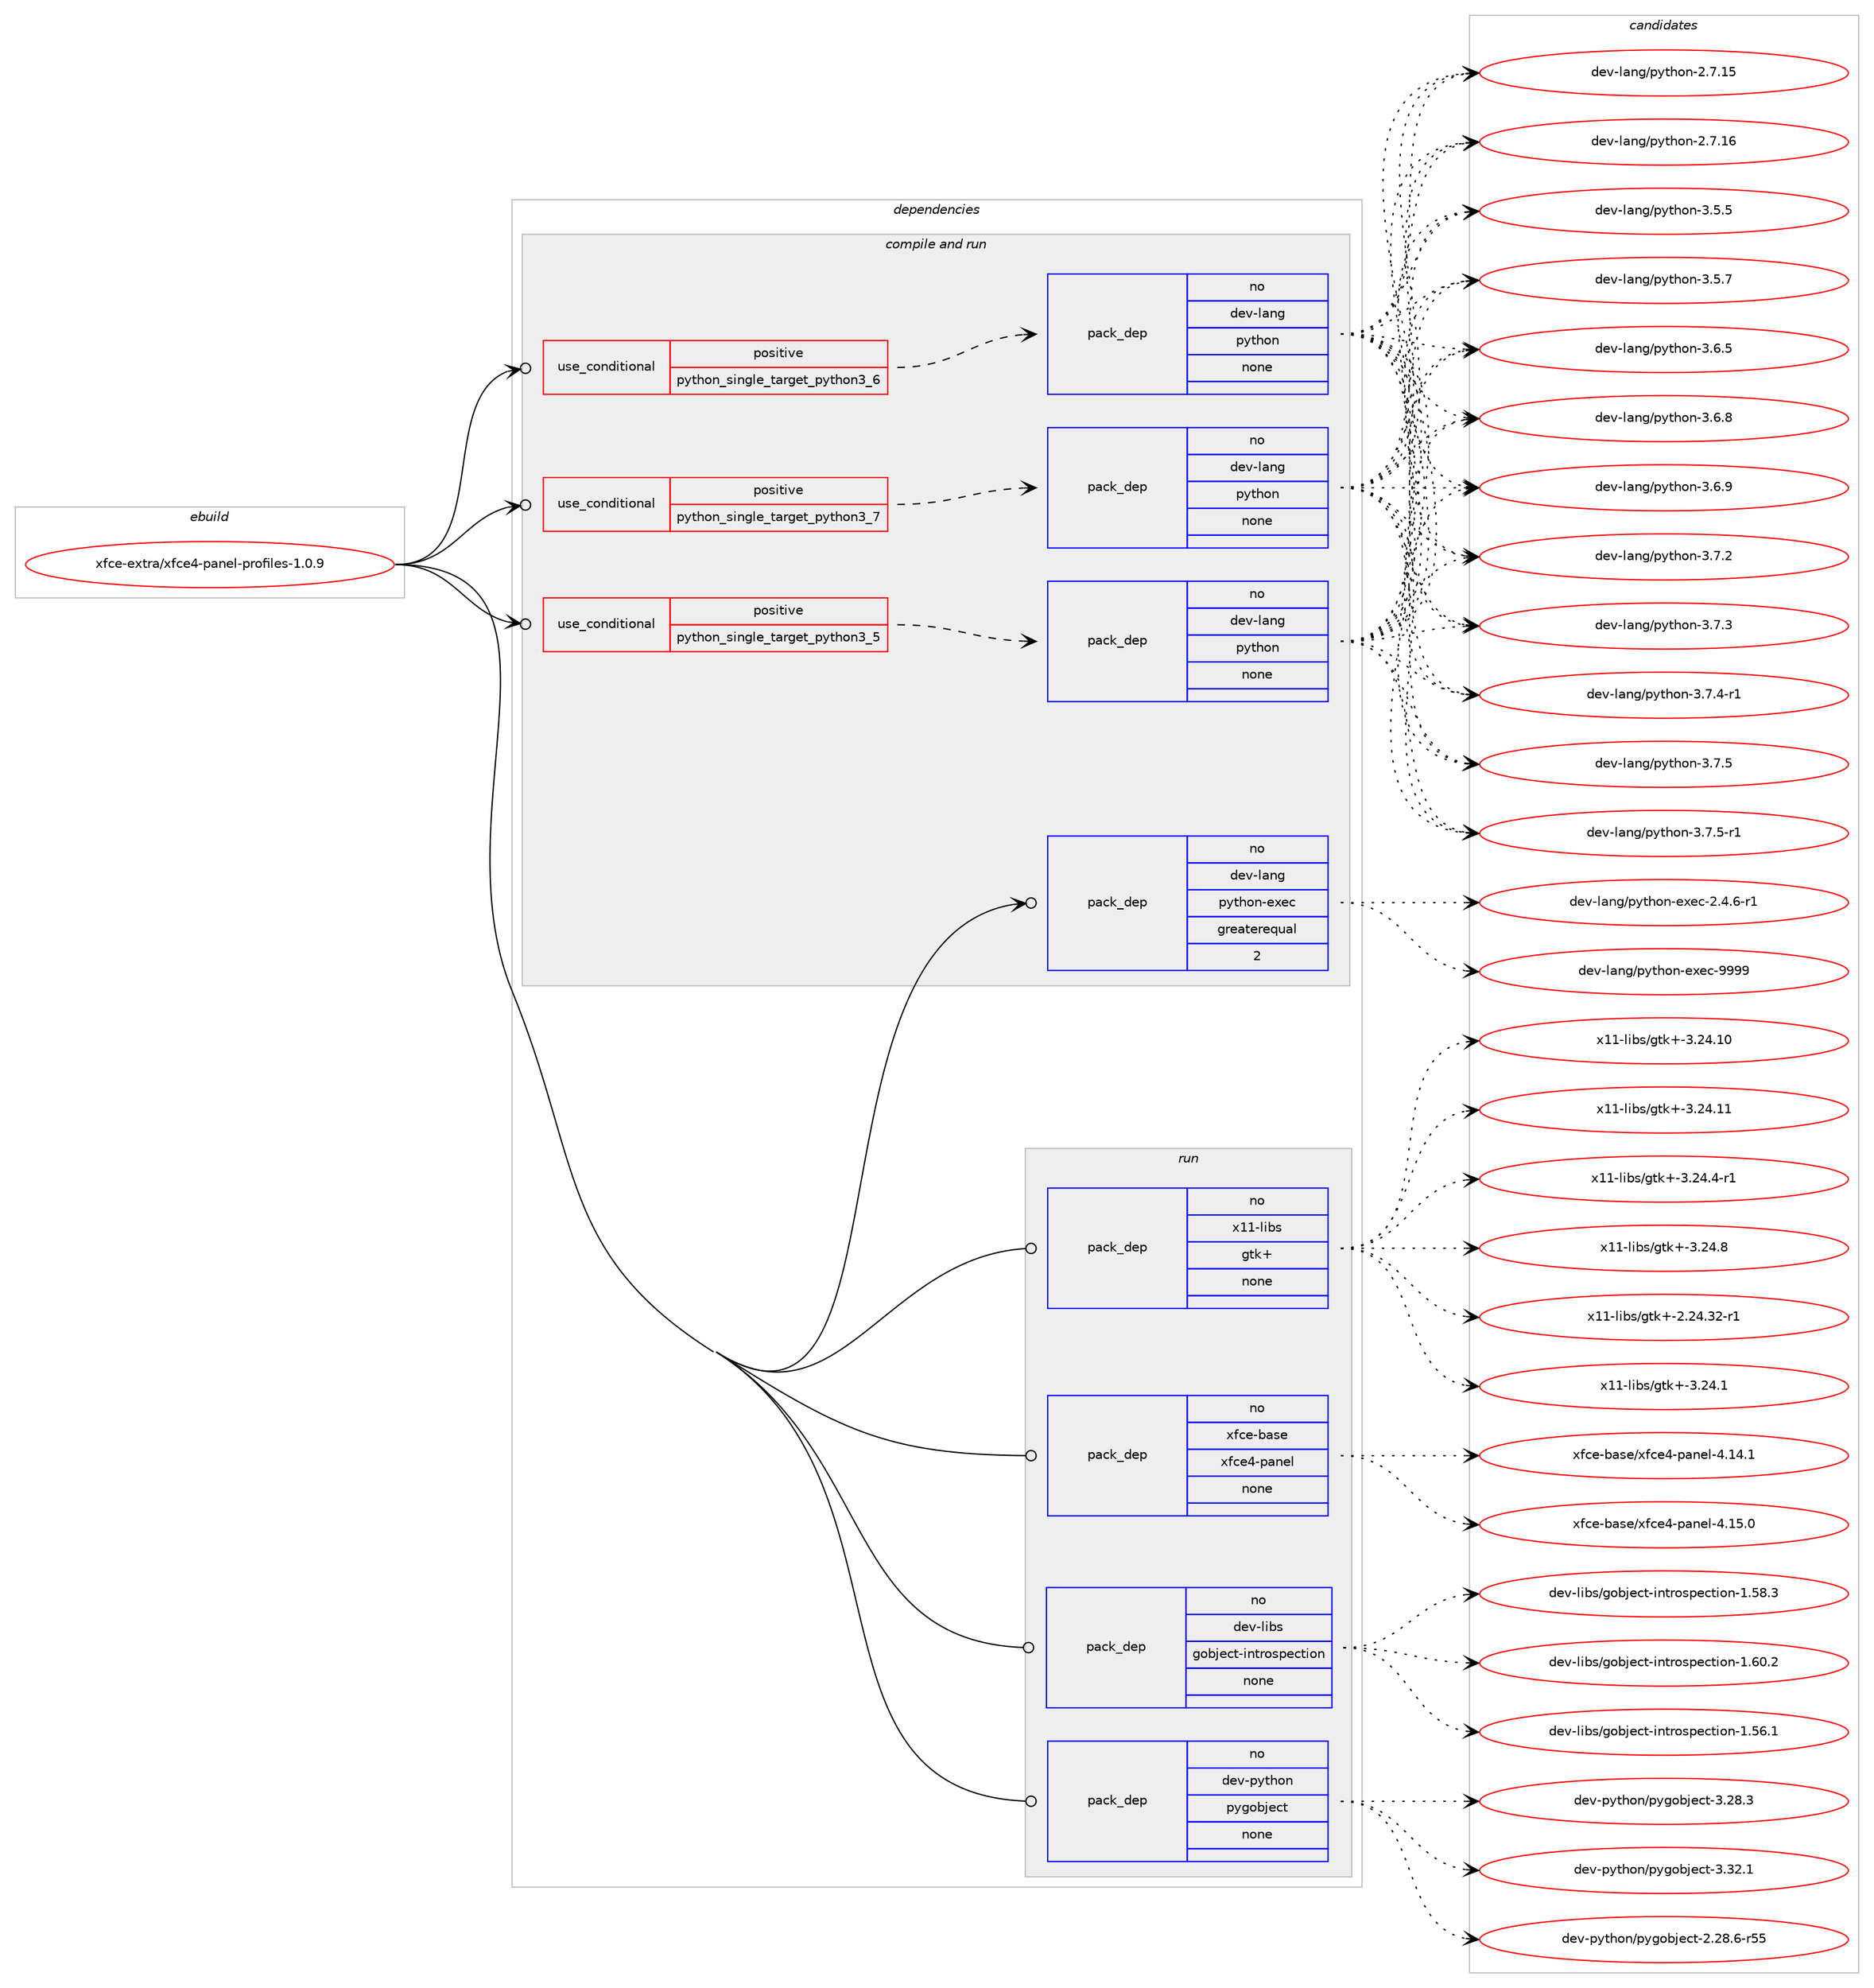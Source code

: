 digraph prolog {

# *************
# Graph options
# *************

newrank=true;
concentrate=true;
compound=true;
graph [rankdir=LR,fontname=Helvetica,fontsize=10,ranksep=1.5];#, ranksep=2.5, nodesep=0.2];
edge  [arrowhead=vee];
node  [fontname=Helvetica,fontsize=10];

# **********
# The ebuild
# **********

subgraph cluster_leftcol {
color=gray;
rank=same;
label=<<i>ebuild</i>>;
id [label="xfce-extra/xfce4-panel-profiles-1.0.9", color=red, width=4, href="../xfce-extra/xfce4-panel-profiles-1.0.9.svg"];
}

# ****************
# The dependencies
# ****************

subgraph cluster_midcol {
color=gray;
label=<<i>dependencies</i>>;
subgraph cluster_compile {
fillcolor="#eeeeee";
style=filled;
label=<<i>compile</i>>;
}
subgraph cluster_compileandrun {
fillcolor="#eeeeee";
style=filled;
label=<<i>compile and run</i>>;
subgraph cond221015 {
dependency928603 [label=<<TABLE BORDER="0" CELLBORDER="1" CELLSPACING="0" CELLPADDING="4"><TR><TD ROWSPAN="3" CELLPADDING="10">use_conditional</TD></TR><TR><TD>positive</TD></TR><TR><TD>python_single_target_python3_5</TD></TR></TABLE>>, shape=none, color=red];
subgraph pack690701 {
dependency928604 [label=<<TABLE BORDER="0" CELLBORDER="1" CELLSPACING="0" CELLPADDING="4" WIDTH="220"><TR><TD ROWSPAN="6" CELLPADDING="30">pack_dep</TD></TR><TR><TD WIDTH="110">no</TD></TR><TR><TD>dev-lang</TD></TR><TR><TD>python</TD></TR><TR><TD>none</TD></TR><TR><TD></TD></TR></TABLE>>, shape=none, color=blue];
}
dependency928603:e -> dependency928604:w [weight=20,style="dashed",arrowhead="vee"];
}
id:e -> dependency928603:w [weight=20,style="solid",arrowhead="odotvee"];
subgraph cond221016 {
dependency928605 [label=<<TABLE BORDER="0" CELLBORDER="1" CELLSPACING="0" CELLPADDING="4"><TR><TD ROWSPAN="3" CELLPADDING="10">use_conditional</TD></TR><TR><TD>positive</TD></TR><TR><TD>python_single_target_python3_6</TD></TR></TABLE>>, shape=none, color=red];
subgraph pack690702 {
dependency928606 [label=<<TABLE BORDER="0" CELLBORDER="1" CELLSPACING="0" CELLPADDING="4" WIDTH="220"><TR><TD ROWSPAN="6" CELLPADDING="30">pack_dep</TD></TR><TR><TD WIDTH="110">no</TD></TR><TR><TD>dev-lang</TD></TR><TR><TD>python</TD></TR><TR><TD>none</TD></TR><TR><TD></TD></TR></TABLE>>, shape=none, color=blue];
}
dependency928605:e -> dependency928606:w [weight=20,style="dashed",arrowhead="vee"];
}
id:e -> dependency928605:w [weight=20,style="solid",arrowhead="odotvee"];
subgraph cond221017 {
dependency928607 [label=<<TABLE BORDER="0" CELLBORDER="1" CELLSPACING="0" CELLPADDING="4"><TR><TD ROWSPAN="3" CELLPADDING="10">use_conditional</TD></TR><TR><TD>positive</TD></TR><TR><TD>python_single_target_python3_7</TD></TR></TABLE>>, shape=none, color=red];
subgraph pack690703 {
dependency928608 [label=<<TABLE BORDER="0" CELLBORDER="1" CELLSPACING="0" CELLPADDING="4" WIDTH="220"><TR><TD ROWSPAN="6" CELLPADDING="30">pack_dep</TD></TR><TR><TD WIDTH="110">no</TD></TR><TR><TD>dev-lang</TD></TR><TR><TD>python</TD></TR><TR><TD>none</TD></TR><TR><TD></TD></TR></TABLE>>, shape=none, color=blue];
}
dependency928607:e -> dependency928608:w [weight=20,style="dashed",arrowhead="vee"];
}
id:e -> dependency928607:w [weight=20,style="solid",arrowhead="odotvee"];
subgraph pack690704 {
dependency928609 [label=<<TABLE BORDER="0" CELLBORDER="1" CELLSPACING="0" CELLPADDING="4" WIDTH="220"><TR><TD ROWSPAN="6" CELLPADDING="30">pack_dep</TD></TR><TR><TD WIDTH="110">no</TD></TR><TR><TD>dev-lang</TD></TR><TR><TD>python-exec</TD></TR><TR><TD>greaterequal</TD></TR><TR><TD>2</TD></TR></TABLE>>, shape=none, color=blue];
}
id:e -> dependency928609:w [weight=20,style="solid",arrowhead="odotvee"];
}
subgraph cluster_run {
fillcolor="#eeeeee";
style=filled;
label=<<i>run</i>>;
subgraph pack690705 {
dependency928610 [label=<<TABLE BORDER="0" CELLBORDER="1" CELLSPACING="0" CELLPADDING="4" WIDTH="220"><TR><TD ROWSPAN="6" CELLPADDING="30">pack_dep</TD></TR><TR><TD WIDTH="110">no</TD></TR><TR><TD>dev-libs</TD></TR><TR><TD>gobject-introspection</TD></TR><TR><TD>none</TD></TR><TR><TD></TD></TR></TABLE>>, shape=none, color=blue];
}
id:e -> dependency928610:w [weight=20,style="solid",arrowhead="odot"];
subgraph pack690706 {
dependency928611 [label=<<TABLE BORDER="0" CELLBORDER="1" CELLSPACING="0" CELLPADDING="4" WIDTH="220"><TR><TD ROWSPAN="6" CELLPADDING="30">pack_dep</TD></TR><TR><TD WIDTH="110">no</TD></TR><TR><TD>dev-python</TD></TR><TR><TD>pygobject</TD></TR><TR><TD>none</TD></TR><TR><TD></TD></TR></TABLE>>, shape=none, color=blue];
}
id:e -> dependency928611:w [weight=20,style="solid",arrowhead="odot"];
subgraph pack690707 {
dependency928612 [label=<<TABLE BORDER="0" CELLBORDER="1" CELLSPACING="0" CELLPADDING="4" WIDTH="220"><TR><TD ROWSPAN="6" CELLPADDING="30">pack_dep</TD></TR><TR><TD WIDTH="110">no</TD></TR><TR><TD>x11-libs</TD></TR><TR><TD>gtk+</TD></TR><TR><TD>none</TD></TR><TR><TD></TD></TR></TABLE>>, shape=none, color=blue];
}
id:e -> dependency928612:w [weight=20,style="solid",arrowhead="odot"];
subgraph pack690708 {
dependency928613 [label=<<TABLE BORDER="0" CELLBORDER="1" CELLSPACING="0" CELLPADDING="4" WIDTH="220"><TR><TD ROWSPAN="6" CELLPADDING="30">pack_dep</TD></TR><TR><TD WIDTH="110">no</TD></TR><TR><TD>xfce-base</TD></TR><TR><TD>xfce4-panel</TD></TR><TR><TD>none</TD></TR><TR><TD></TD></TR></TABLE>>, shape=none, color=blue];
}
id:e -> dependency928613:w [weight=20,style="solid",arrowhead="odot"];
}
}

# **************
# The candidates
# **************

subgraph cluster_choices {
rank=same;
color=gray;
label=<<i>candidates</i>>;

subgraph choice690701 {
color=black;
nodesep=1;
choice10010111845108971101034711212111610411111045504655464953 [label="dev-lang/python-2.7.15", color=red, width=4,href="../dev-lang/python-2.7.15.svg"];
choice10010111845108971101034711212111610411111045504655464954 [label="dev-lang/python-2.7.16", color=red, width=4,href="../dev-lang/python-2.7.16.svg"];
choice100101118451089711010347112121116104111110455146534653 [label="dev-lang/python-3.5.5", color=red, width=4,href="../dev-lang/python-3.5.5.svg"];
choice100101118451089711010347112121116104111110455146534655 [label="dev-lang/python-3.5.7", color=red, width=4,href="../dev-lang/python-3.5.7.svg"];
choice100101118451089711010347112121116104111110455146544653 [label="dev-lang/python-3.6.5", color=red, width=4,href="../dev-lang/python-3.6.5.svg"];
choice100101118451089711010347112121116104111110455146544656 [label="dev-lang/python-3.6.8", color=red, width=4,href="../dev-lang/python-3.6.8.svg"];
choice100101118451089711010347112121116104111110455146544657 [label="dev-lang/python-3.6.9", color=red, width=4,href="../dev-lang/python-3.6.9.svg"];
choice100101118451089711010347112121116104111110455146554650 [label="dev-lang/python-3.7.2", color=red, width=4,href="../dev-lang/python-3.7.2.svg"];
choice100101118451089711010347112121116104111110455146554651 [label="dev-lang/python-3.7.3", color=red, width=4,href="../dev-lang/python-3.7.3.svg"];
choice1001011184510897110103471121211161041111104551465546524511449 [label="dev-lang/python-3.7.4-r1", color=red, width=4,href="../dev-lang/python-3.7.4-r1.svg"];
choice100101118451089711010347112121116104111110455146554653 [label="dev-lang/python-3.7.5", color=red, width=4,href="../dev-lang/python-3.7.5.svg"];
choice1001011184510897110103471121211161041111104551465546534511449 [label="dev-lang/python-3.7.5-r1", color=red, width=4,href="../dev-lang/python-3.7.5-r1.svg"];
dependency928604:e -> choice10010111845108971101034711212111610411111045504655464953:w [style=dotted,weight="100"];
dependency928604:e -> choice10010111845108971101034711212111610411111045504655464954:w [style=dotted,weight="100"];
dependency928604:e -> choice100101118451089711010347112121116104111110455146534653:w [style=dotted,weight="100"];
dependency928604:e -> choice100101118451089711010347112121116104111110455146534655:w [style=dotted,weight="100"];
dependency928604:e -> choice100101118451089711010347112121116104111110455146544653:w [style=dotted,weight="100"];
dependency928604:e -> choice100101118451089711010347112121116104111110455146544656:w [style=dotted,weight="100"];
dependency928604:e -> choice100101118451089711010347112121116104111110455146544657:w [style=dotted,weight="100"];
dependency928604:e -> choice100101118451089711010347112121116104111110455146554650:w [style=dotted,weight="100"];
dependency928604:e -> choice100101118451089711010347112121116104111110455146554651:w [style=dotted,weight="100"];
dependency928604:e -> choice1001011184510897110103471121211161041111104551465546524511449:w [style=dotted,weight="100"];
dependency928604:e -> choice100101118451089711010347112121116104111110455146554653:w [style=dotted,weight="100"];
dependency928604:e -> choice1001011184510897110103471121211161041111104551465546534511449:w [style=dotted,weight="100"];
}
subgraph choice690702 {
color=black;
nodesep=1;
choice10010111845108971101034711212111610411111045504655464953 [label="dev-lang/python-2.7.15", color=red, width=4,href="../dev-lang/python-2.7.15.svg"];
choice10010111845108971101034711212111610411111045504655464954 [label="dev-lang/python-2.7.16", color=red, width=4,href="../dev-lang/python-2.7.16.svg"];
choice100101118451089711010347112121116104111110455146534653 [label="dev-lang/python-3.5.5", color=red, width=4,href="../dev-lang/python-3.5.5.svg"];
choice100101118451089711010347112121116104111110455146534655 [label="dev-lang/python-3.5.7", color=red, width=4,href="../dev-lang/python-3.5.7.svg"];
choice100101118451089711010347112121116104111110455146544653 [label="dev-lang/python-3.6.5", color=red, width=4,href="../dev-lang/python-3.6.5.svg"];
choice100101118451089711010347112121116104111110455146544656 [label="dev-lang/python-3.6.8", color=red, width=4,href="../dev-lang/python-3.6.8.svg"];
choice100101118451089711010347112121116104111110455146544657 [label="dev-lang/python-3.6.9", color=red, width=4,href="../dev-lang/python-3.6.9.svg"];
choice100101118451089711010347112121116104111110455146554650 [label="dev-lang/python-3.7.2", color=red, width=4,href="../dev-lang/python-3.7.2.svg"];
choice100101118451089711010347112121116104111110455146554651 [label="dev-lang/python-3.7.3", color=red, width=4,href="../dev-lang/python-3.7.3.svg"];
choice1001011184510897110103471121211161041111104551465546524511449 [label="dev-lang/python-3.7.4-r1", color=red, width=4,href="../dev-lang/python-3.7.4-r1.svg"];
choice100101118451089711010347112121116104111110455146554653 [label="dev-lang/python-3.7.5", color=red, width=4,href="../dev-lang/python-3.7.5.svg"];
choice1001011184510897110103471121211161041111104551465546534511449 [label="dev-lang/python-3.7.5-r1", color=red, width=4,href="../dev-lang/python-3.7.5-r1.svg"];
dependency928606:e -> choice10010111845108971101034711212111610411111045504655464953:w [style=dotted,weight="100"];
dependency928606:e -> choice10010111845108971101034711212111610411111045504655464954:w [style=dotted,weight="100"];
dependency928606:e -> choice100101118451089711010347112121116104111110455146534653:w [style=dotted,weight="100"];
dependency928606:e -> choice100101118451089711010347112121116104111110455146534655:w [style=dotted,weight="100"];
dependency928606:e -> choice100101118451089711010347112121116104111110455146544653:w [style=dotted,weight="100"];
dependency928606:e -> choice100101118451089711010347112121116104111110455146544656:w [style=dotted,weight="100"];
dependency928606:e -> choice100101118451089711010347112121116104111110455146544657:w [style=dotted,weight="100"];
dependency928606:e -> choice100101118451089711010347112121116104111110455146554650:w [style=dotted,weight="100"];
dependency928606:e -> choice100101118451089711010347112121116104111110455146554651:w [style=dotted,weight="100"];
dependency928606:e -> choice1001011184510897110103471121211161041111104551465546524511449:w [style=dotted,weight="100"];
dependency928606:e -> choice100101118451089711010347112121116104111110455146554653:w [style=dotted,weight="100"];
dependency928606:e -> choice1001011184510897110103471121211161041111104551465546534511449:w [style=dotted,weight="100"];
}
subgraph choice690703 {
color=black;
nodesep=1;
choice10010111845108971101034711212111610411111045504655464953 [label="dev-lang/python-2.7.15", color=red, width=4,href="../dev-lang/python-2.7.15.svg"];
choice10010111845108971101034711212111610411111045504655464954 [label="dev-lang/python-2.7.16", color=red, width=4,href="../dev-lang/python-2.7.16.svg"];
choice100101118451089711010347112121116104111110455146534653 [label="dev-lang/python-3.5.5", color=red, width=4,href="../dev-lang/python-3.5.5.svg"];
choice100101118451089711010347112121116104111110455146534655 [label="dev-lang/python-3.5.7", color=red, width=4,href="../dev-lang/python-3.5.7.svg"];
choice100101118451089711010347112121116104111110455146544653 [label="dev-lang/python-3.6.5", color=red, width=4,href="../dev-lang/python-3.6.5.svg"];
choice100101118451089711010347112121116104111110455146544656 [label="dev-lang/python-3.6.8", color=red, width=4,href="../dev-lang/python-3.6.8.svg"];
choice100101118451089711010347112121116104111110455146544657 [label="dev-lang/python-3.6.9", color=red, width=4,href="../dev-lang/python-3.6.9.svg"];
choice100101118451089711010347112121116104111110455146554650 [label="dev-lang/python-3.7.2", color=red, width=4,href="../dev-lang/python-3.7.2.svg"];
choice100101118451089711010347112121116104111110455146554651 [label="dev-lang/python-3.7.3", color=red, width=4,href="../dev-lang/python-3.7.3.svg"];
choice1001011184510897110103471121211161041111104551465546524511449 [label="dev-lang/python-3.7.4-r1", color=red, width=4,href="../dev-lang/python-3.7.4-r1.svg"];
choice100101118451089711010347112121116104111110455146554653 [label="dev-lang/python-3.7.5", color=red, width=4,href="../dev-lang/python-3.7.5.svg"];
choice1001011184510897110103471121211161041111104551465546534511449 [label="dev-lang/python-3.7.5-r1", color=red, width=4,href="../dev-lang/python-3.7.5-r1.svg"];
dependency928608:e -> choice10010111845108971101034711212111610411111045504655464953:w [style=dotted,weight="100"];
dependency928608:e -> choice10010111845108971101034711212111610411111045504655464954:w [style=dotted,weight="100"];
dependency928608:e -> choice100101118451089711010347112121116104111110455146534653:w [style=dotted,weight="100"];
dependency928608:e -> choice100101118451089711010347112121116104111110455146534655:w [style=dotted,weight="100"];
dependency928608:e -> choice100101118451089711010347112121116104111110455146544653:w [style=dotted,weight="100"];
dependency928608:e -> choice100101118451089711010347112121116104111110455146544656:w [style=dotted,weight="100"];
dependency928608:e -> choice100101118451089711010347112121116104111110455146544657:w [style=dotted,weight="100"];
dependency928608:e -> choice100101118451089711010347112121116104111110455146554650:w [style=dotted,weight="100"];
dependency928608:e -> choice100101118451089711010347112121116104111110455146554651:w [style=dotted,weight="100"];
dependency928608:e -> choice1001011184510897110103471121211161041111104551465546524511449:w [style=dotted,weight="100"];
dependency928608:e -> choice100101118451089711010347112121116104111110455146554653:w [style=dotted,weight="100"];
dependency928608:e -> choice1001011184510897110103471121211161041111104551465546534511449:w [style=dotted,weight="100"];
}
subgraph choice690704 {
color=black;
nodesep=1;
choice10010111845108971101034711212111610411111045101120101994550465246544511449 [label="dev-lang/python-exec-2.4.6-r1", color=red, width=4,href="../dev-lang/python-exec-2.4.6-r1.svg"];
choice10010111845108971101034711212111610411111045101120101994557575757 [label="dev-lang/python-exec-9999", color=red, width=4,href="../dev-lang/python-exec-9999.svg"];
dependency928609:e -> choice10010111845108971101034711212111610411111045101120101994550465246544511449:w [style=dotted,weight="100"];
dependency928609:e -> choice10010111845108971101034711212111610411111045101120101994557575757:w [style=dotted,weight="100"];
}
subgraph choice690705 {
color=black;
nodesep=1;
choice1001011184510810598115471031119810610199116451051101161141111151121019911610511111045494653544649 [label="dev-libs/gobject-introspection-1.56.1", color=red, width=4,href="../dev-libs/gobject-introspection-1.56.1.svg"];
choice1001011184510810598115471031119810610199116451051101161141111151121019911610511111045494653564651 [label="dev-libs/gobject-introspection-1.58.3", color=red, width=4,href="../dev-libs/gobject-introspection-1.58.3.svg"];
choice1001011184510810598115471031119810610199116451051101161141111151121019911610511111045494654484650 [label="dev-libs/gobject-introspection-1.60.2", color=red, width=4,href="../dev-libs/gobject-introspection-1.60.2.svg"];
dependency928610:e -> choice1001011184510810598115471031119810610199116451051101161141111151121019911610511111045494653544649:w [style=dotted,weight="100"];
dependency928610:e -> choice1001011184510810598115471031119810610199116451051101161141111151121019911610511111045494653564651:w [style=dotted,weight="100"];
dependency928610:e -> choice1001011184510810598115471031119810610199116451051101161141111151121019911610511111045494654484650:w [style=dotted,weight="100"];
}
subgraph choice690706 {
color=black;
nodesep=1;
choice1001011184511212111610411111047112121103111981061019911645504650564654451145353 [label="dev-python/pygobject-2.28.6-r55", color=red, width=4,href="../dev-python/pygobject-2.28.6-r55.svg"];
choice1001011184511212111610411111047112121103111981061019911645514650564651 [label="dev-python/pygobject-3.28.3", color=red, width=4,href="../dev-python/pygobject-3.28.3.svg"];
choice1001011184511212111610411111047112121103111981061019911645514651504649 [label="dev-python/pygobject-3.32.1", color=red, width=4,href="../dev-python/pygobject-3.32.1.svg"];
dependency928611:e -> choice1001011184511212111610411111047112121103111981061019911645504650564654451145353:w [style=dotted,weight="100"];
dependency928611:e -> choice1001011184511212111610411111047112121103111981061019911645514650564651:w [style=dotted,weight="100"];
dependency928611:e -> choice1001011184511212111610411111047112121103111981061019911645514651504649:w [style=dotted,weight="100"];
}
subgraph choice690707 {
color=black;
nodesep=1;
choice12049494510810598115471031161074345504650524651504511449 [label="x11-libs/gtk+-2.24.32-r1", color=red, width=4,href="../x11-libs/gtk+-2.24.32-r1.svg"];
choice12049494510810598115471031161074345514650524649 [label="x11-libs/gtk+-3.24.1", color=red, width=4,href="../x11-libs/gtk+-3.24.1.svg"];
choice1204949451081059811547103116107434551465052464948 [label="x11-libs/gtk+-3.24.10", color=red, width=4,href="../x11-libs/gtk+-3.24.10.svg"];
choice1204949451081059811547103116107434551465052464949 [label="x11-libs/gtk+-3.24.11", color=red, width=4,href="../x11-libs/gtk+-3.24.11.svg"];
choice120494945108105981154710311610743455146505246524511449 [label="x11-libs/gtk+-3.24.4-r1", color=red, width=4,href="../x11-libs/gtk+-3.24.4-r1.svg"];
choice12049494510810598115471031161074345514650524656 [label="x11-libs/gtk+-3.24.8", color=red, width=4,href="../x11-libs/gtk+-3.24.8.svg"];
dependency928612:e -> choice12049494510810598115471031161074345504650524651504511449:w [style=dotted,weight="100"];
dependency928612:e -> choice12049494510810598115471031161074345514650524649:w [style=dotted,weight="100"];
dependency928612:e -> choice1204949451081059811547103116107434551465052464948:w [style=dotted,weight="100"];
dependency928612:e -> choice1204949451081059811547103116107434551465052464949:w [style=dotted,weight="100"];
dependency928612:e -> choice120494945108105981154710311610743455146505246524511449:w [style=dotted,weight="100"];
dependency928612:e -> choice12049494510810598115471031161074345514650524656:w [style=dotted,weight="100"];
}
subgraph choice690708 {
color=black;
nodesep=1;
choice12010299101459897115101471201029910152451129711010110845524649524649 [label="xfce-base/xfce4-panel-4.14.1", color=red, width=4,href="../xfce-base/xfce4-panel-4.14.1.svg"];
choice12010299101459897115101471201029910152451129711010110845524649534648 [label="xfce-base/xfce4-panel-4.15.0", color=red, width=4,href="../xfce-base/xfce4-panel-4.15.0.svg"];
dependency928613:e -> choice12010299101459897115101471201029910152451129711010110845524649524649:w [style=dotted,weight="100"];
dependency928613:e -> choice12010299101459897115101471201029910152451129711010110845524649534648:w [style=dotted,weight="100"];
}
}

}
